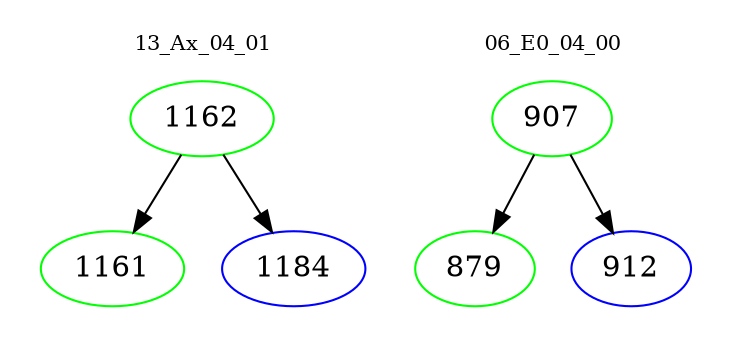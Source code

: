 digraph{
subgraph cluster_0 {
color = white
label = "13_Ax_04_01";
fontsize=10;
T0_1162 [label="1162", color="green"]
T0_1162 -> T0_1161 [color="black"]
T0_1161 [label="1161", color="green"]
T0_1162 -> T0_1184 [color="black"]
T0_1184 [label="1184", color="blue"]
}
subgraph cluster_1 {
color = white
label = "06_E0_04_00";
fontsize=10;
T1_907 [label="907", color="green"]
T1_907 -> T1_879 [color="black"]
T1_879 [label="879", color="green"]
T1_907 -> T1_912 [color="black"]
T1_912 [label="912", color="blue"]
}
}
